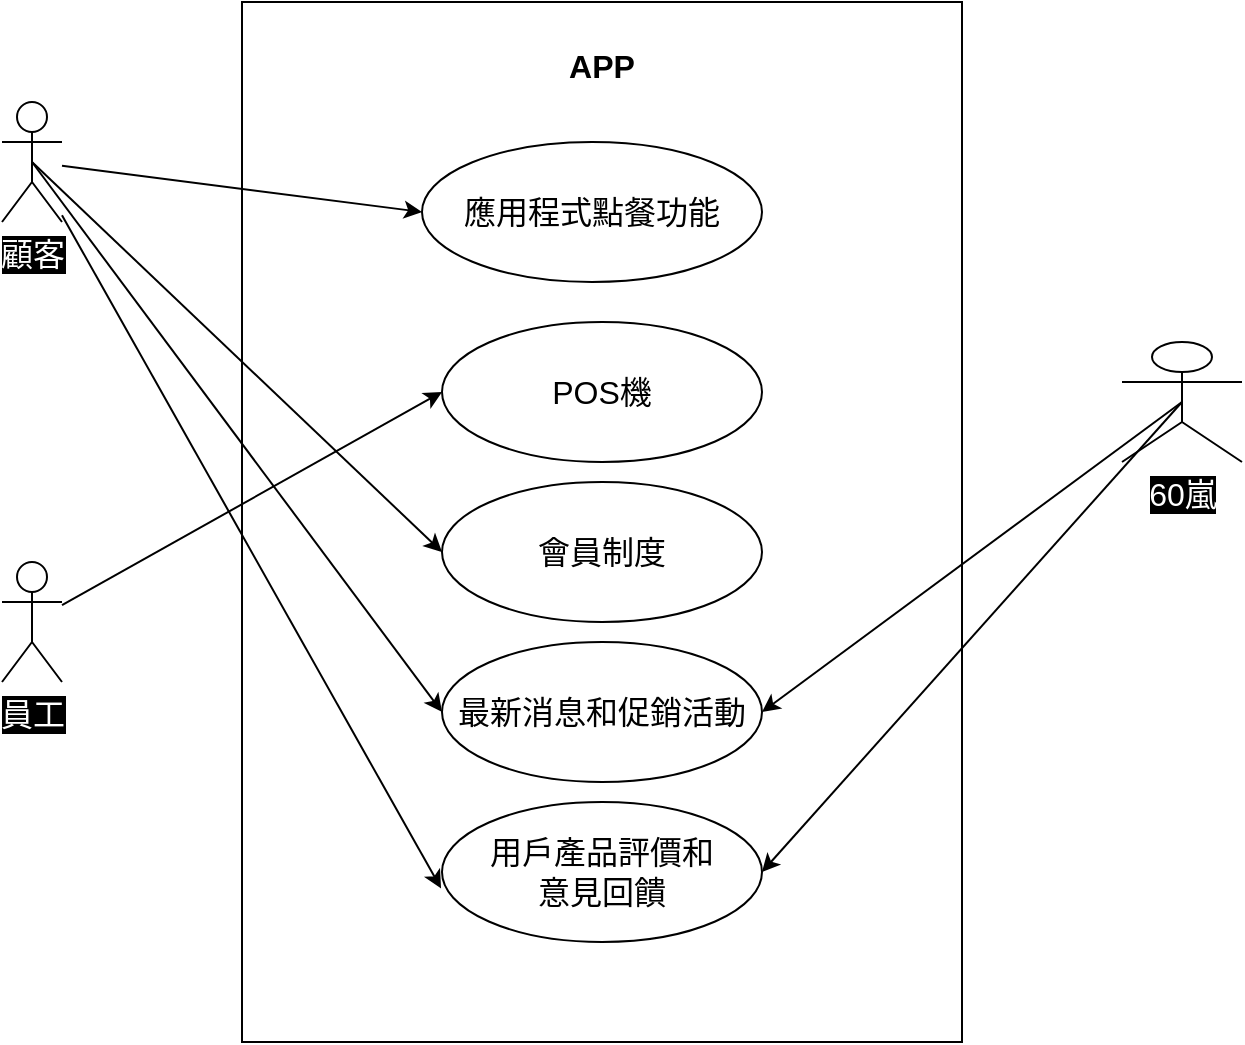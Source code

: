 <mxfile>
    <diagram id="YgL9cGH5Ef2Ha2iT5X_C" name="第1頁">
        <mxGraphModel dx="816" dy="568" grid="1" gridSize="10" guides="1" tooltips="1" connect="1" arrows="1" fold="1" page="1" pageScale="1" pageWidth="827" pageHeight="1169" math="0" shadow="0">
            <root>
                <mxCell id="0"/>
                <mxCell id="1" parent="0"/>
                <mxCell id="3" value="&lt;p style=&quot;margin: 4px 0px 0px; text-align: center; font-size: 16px;&quot;&gt;&lt;br&gt;&lt;b&gt;APP&lt;/b&gt;&lt;/p&gt;" style="verticalAlign=top;align=left;overflow=fill;fontSize=12;fontFamily=Helvetica;html=1;" vertex="1" parent="1">
                    <mxGeometry x="220" y="40" width="360" height="520" as="geometry"/>
                </mxCell>
                <mxCell id="5" value="POS機" style="ellipse;whiteSpace=wrap;html=1;fontSize=16;" vertex="1" parent="1">
                    <mxGeometry x="320" y="200" width="160" height="70" as="geometry"/>
                </mxCell>
                <mxCell id="6" value="會員制度" style="ellipse;whiteSpace=wrap;html=1;fontSize=16;" vertex="1" parent="1">
                    <mxGeometry x="320" y="280" width="160" height="70" as="geometry"/>
                </mxCell>
                <mxCell id="7" value="最新消息和促銷活動" style="ellipse;whiteSpace=wrap;html=1;fontSize=16;" vertex="1" parent="1">
                    <mxGeometry x="320" y="360" width="160" height="70" as="geometry"/>
                </mxCell>
                <mxCell id="8" value="用戶產品評價和&lt;br&gt;意見回饋" style="ellipse;whiteSpace=wrap;html=1;fontSize=16;" vertex="1" parent="1">
                    <mxGeometry x="320" y="440" width="160" height="70" as="geometry"/>
                </mxCell>
                <mxCell id="13" style="edgeStyle=none;html=1;entryX=0;entryY=0.5;entryDx=0;entryDy=0;fontSize=16;fontColor=#FFFFFF;" edge="1" parent="1" source="9">
                    <mxGeometry relative="1" as="geometry">
                        <mxPoint x="310" y="145" as="targetPoint"/>
                    </mxGeometry>
                </mxCell>
                <mxCell id="15" style="edgeStyle=none;html=1;exitX=0.5;exitY=0.5;exitDx=0;exitDy=0;exitPerimeter=0;entryX=0;entryY=0.5;entryDx=0;entryDy=0;fontSize=16;fontColor=#FFFFFF;" edge="1" parent="1" source="9" target="6">
                    <mxGeometry relative="1" as="geometry"/>
                </mxCell>
                <mxCell id="17" style="edgeStyle=none;html=1;exitX=0.5;exitY=0.5;exitDx=0;exitDy=0;exitPerimeter=0;entryX=0;entryY=0.5;entryDx=0;entryDy=0;fontSize=16;fontColor=#FFFFFF;" edge="1" parent="1" source="9" target="7">
                    <mxGeometry relative="1" as="geometry"/>
                </mxCell>
                <mxCell id="18" style="edgeStyle=none;html=1;entryX=-0.003;entryY=0.617;entryDx=0;entryDy=0;entryPerimeter=0;fontSize=16;fontColor=#FFFFFF;" edge="1" parent="1" source="9" target="8">
                    <mxGeometry relative="1" as="geometry"/>
                </mxCell>
                <mxCell id="9" value="顧客" style="shape=umlActor;verticalLabelPosition=bottom;verticalAlign=top;html=1;labelBackgroundColor=#000000;fontSize=16;fontColor=#FFFFFF;" vertex="1" parent="1">
                    <mxGeometry x="100" y="90" width="30" height="60" as="geometry"/>
                </mxCell>
                <mxCell id="14" style="edgeStyle=none;html=1;entryX=0;entryY=0.5;entryDx=0;entryDy=0;fontSize=16;fontColor=#FFFFFF;" edge="1" parent="1" source="10" target="5">
                    <mxGeometry relative="1" as="geometry"/>
                </mxCell>
                <mxCell id="10" value="員工" style="shape=umlActor;verticalLabelPosition=bottom;verticalAlign=top;html=1;labelBackgroundColor=#000000;fontSize=16;fontColor=#FFFFFF;" vertex="1" parent="1">
                    <mxGeometry x="100" y="320" width="30" height="60" as="geometry"/>
                </mxCell>
                <mxCell id="20" style="edgeStyle=none;html=1;exitX=0.5;exitY=0.5;exitDx=0;exitDy=0;exitPerimeter=0;entryX=1;entryY=0.5;entryDx=0;entryDy=0;fontSize=16;fontColor=#FFFFFF;" edge="1" parent="1" source="11" target="7">
                    <mxGeometry relative="1" as="geometry"/>
                </mxCell>
                <mxCell id="21" style="edgeStyle=none;html=1;exitX=0.5;exitY=0.5;exitDx=0;exitDy=0;exitPerimeter=0;entryX=1;entryY=0.5;entryDx=0;entryDy=0;fontSize=16;fontColor=#FFFFFF;" edge="1" parent="1" source="11" target="8">
                    <mxGeometry relative="1" as="geometry"/>
                </mxCell>
                <mxCell id="11" value="60嵐" style="shape=umlActor;verticalLabelPosition=bottom;verticalAlign=top;html=1;labelBackgroundColor=#000000;fontSize=16;fontColor=#FFFFFF;" vertex="1" parent="1">
                    <mxGeometry x="660" y="210" width="60" height="60" as="geometry"/>
                </mxCell>
                <mxCell id="23" value="應用程式點餐功能" style="ellipse;whiteSpace=wrap;html=1;fontSize=16;" vertex="1" parent="1">
                    <mxGeometry x="310" y="110" width="170" height="70" as="geometry"/>
                </mxCell>
            </root>
        </mxGraphModel>
    </diagram>
</mxfile>